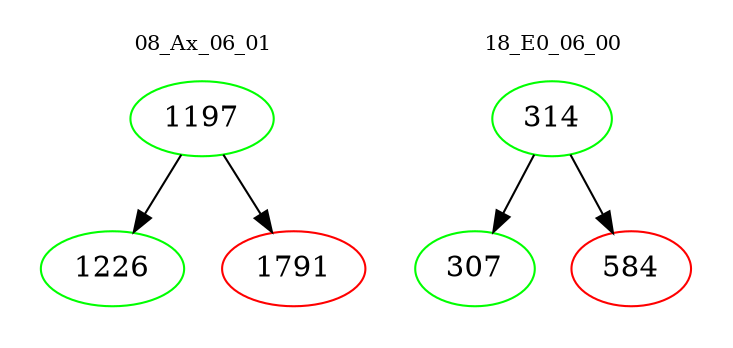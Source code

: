 digraph{
subgraph cluster_0 {
color = white
label = "08_Ax_06_01";
fontsize=10;
T0_1197 [label="1197", color="green"]
T0_1197 -> T0_1226 [color="black"]
T0_1226 [label="1226", color="green"]
T0_1197 -> T0_1791 [color="black"]
T0_1791 [label="1791", color="red"]
}
subgraph cluster_1 {
color = white
label = "18_E0_06_00";
fontsize=10;
T1_314 [label="314", color="green"]
T1_314 -> T1_307 [color="black"]
T1_307 [label="307", color="green"]
T1_314 -> T1_584 [color="black"]
T1_584 [label="584", color="red"]
}
}
